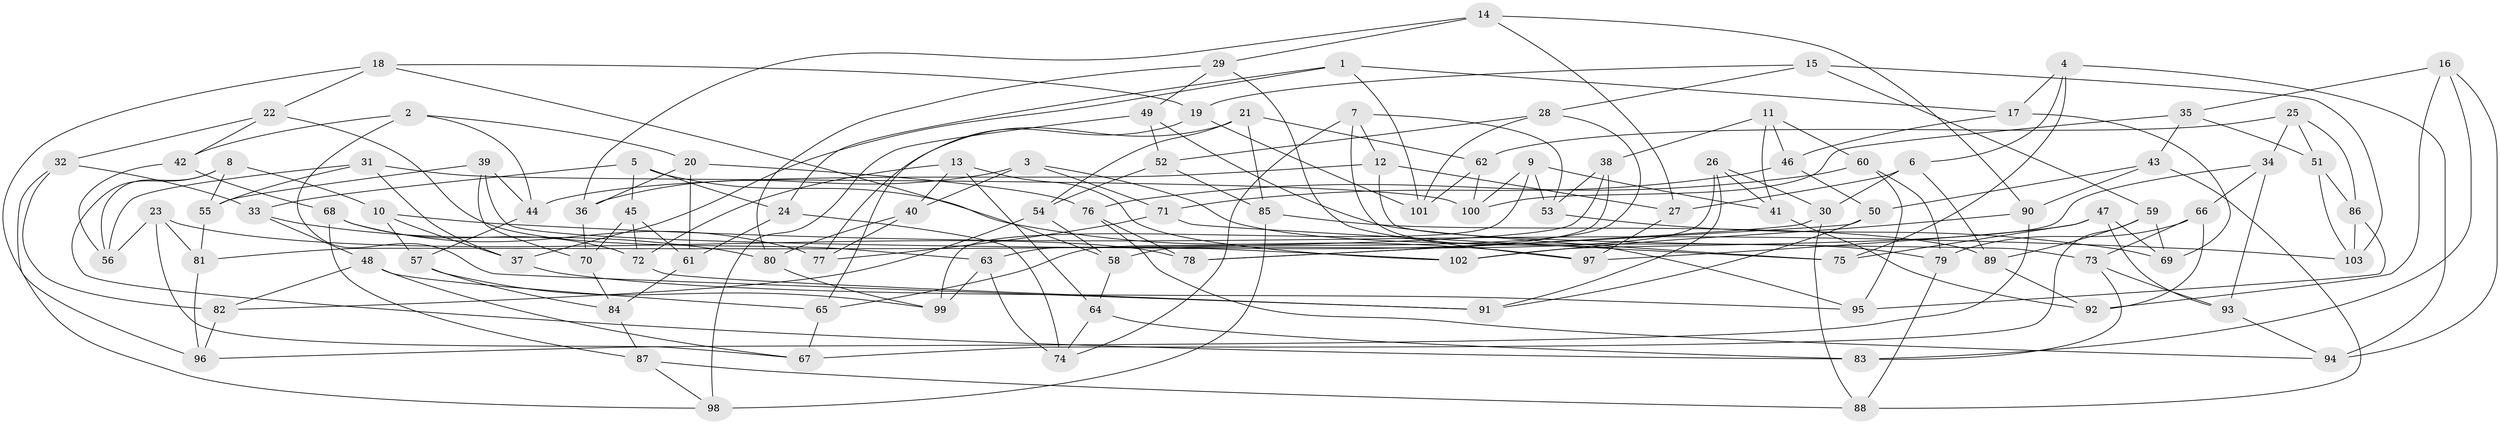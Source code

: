// coarse degree distribution, {7: 0.3939393939393939, 4: 0.09090909090909091, 5: 0.12121212121212122, 6: 0.18181818181818182, 8: 0.18181818181818182, 3: 0.030303030303030304}
// Generated by graph-tools (version 1.1) at 2025/38/03/04/25 23:38:17]
// undirected, 103 vertices, 206 edges
graph export_dot {
  node [color=gray90,style=filled];
  1;
  2;
  3;
  4;
  5;
  6;
  7;
  8;
  9;
  10;
  11;
  12;
  13;
  14;
  15;
  16;
  17;
  18;
  19;
  20;
  21;
  22;
  23;
  24;
  25;
  26;
  27;
  28;
  29;
  30;
  31;
  32;
  33;
  34;
  35;
  36;
  37;
  38;
  39;
  40;
  41;
  42;
  43;
  44;
  45;
  46;
  47;
  48;
  49;
  50;
  51;
  52;
  53;
  54;
  55;
  56;
  57;
  58;
  59;
  60;
  61;
  62;
  63;
  64;
  65;
  66;
  67;
  68;
  69;
  70;
  71;
  72;
  73;
  74;
  75;
  76;
  77;
  78;
  79;
  80;
  81;
  82;
  83;
  84;
  85;
  86;
  87;
  88;
  89;
  90;
  91;
  92;
  93;
  94;
  95;
  96;
  97;
  98;
  99;
  100;
  101;
  102;
  103;
  1 -- 37;
  1 -- 17;
  1 -- 101;
  1 -- 24;
  2 -- 42;
  2 -- 91;
  2 -- 44;
  2 -- 20;
  3 -- 36;
  3 -- 40;
  3 -- 71;
  3 -- 79;
  4 -- 94;
  4 -- 6;
  4 -- 17;
  4 -- 75;
  5 -- 33;
  5 -- 97;
  5 -- 24;
  5 -- 45;
  6 -- 89;
  6 -- 30;
  6 -- 27;
  7 -- 53;
  7 -- 95;
  7 -- 74;
  7 -- 12;
  8 -- 10;
  8 -- 56;
  8 -- 83;
  8 -- 55;
  9 -- 53;
  9 -- 99;
  9 -- 100;
  9 -- 41;
  10 -- 103;
  10 -- 37;
  10 -- 57;
  11 -- 60;
  11 -- 46;
  11 -- 38;
  11 -- 41;
  12 -- 73;
  12 -- 27;
  12 -- 44;
  13 -- 64;
  13 -- 40;
  13 -- 72;
  13 -- 102;
  14 -- 36;
  14 -- 27;
  14 -- 29;
  14 -- 90;
  15 -- 103;
  15 -- 28;
  15 -- 59;
  15 -- 19;
  16 -- 94;
  16 -- 92;
  16 -- 35;
  16 -- 83;
  17 -- 46;
  17 -- 69;
  18 -- 58;
  18 -- 22;
  18 -- 19;
  18 -- 96;
  19 -- 65;
  19 -- 101;
  20 -- 36;
  20 -- 61;
  20 -- 76;
  21 -- 54;
  21 -- 77;
  21 -- 62;
  21 -- 85;
  22 -- 32;
  22 -- 63;
  22 -- 42;
  23 -- 56;
  23 -- 81;
  23 -- 78;
  23 -- 67;
  24 -- 61;
  24 -- 74;
  25 -- 34;
  25 -- 86;
  25 -- 51;
  25 -- 62;
  26 -- 30;
  26 -- 58;
  26 -- 91;
  26 -- 41;
  27 -- 97;
  28 -- 52;
  28 -- 101;
  28 -- 65;
  29 -- 97;
  29 -- 49;
  29 -- 80;
  30 -- 88;
  30 -- 78;
  31 -- 100;
  31 -- 56;
  31 -- 55;
  31 -- 37;
  32 -- 82;
  32 -- 33;
  32 -- 98;
  33 -- 48;
  33 -- 80;
  34 -- 102;
  34 -- 66;
  34 -- 93;
  35 -- 43;
  35 -- 100;
  35 -- 51;
  36 -- 70;
  37 -- 95;
  38 -- 53;
  38 -- 81;
  38 -- 63;
  39 -- 55;
  39 -- 70;
  39 -- 102;
  39 -- 44;
  40 -- 80;
  40 -- 77;
  41 -- 92;
  42 -- 56;
  42 -- 68;
  43 -- 88;
  43 -- 50;
  43 -- 90;
  44 -- 57;
  45 -- 72;
  45 -- 70;
  45 -- 61;
  46 -- 50;
  46 -- 71;
  47 -- 75;
  47 -- 69;
  47 -- 93;
  47 -- 97;
  48 -- 65;
  48 -- 82;
  48 -- 67;
  49 -- 98;
  49 -- 52;
  49 -- 75;
  50 -- 78;
  50 -- 91;
  51 -- 86;
  51 -- 103;
  52 -- 54;
  52 -- 85;
  53 -- 69;
  54 -- 82;
  54 -- 58;
  55 -- 81;
  57 -- 99;
  57 -- 84;
  58 -- 64;
  59 -- 89;
  59 -- 67;
  59 -- 69;
  60 -- 95;
  60 -- 79;
  60 -- 76;
  61 -- 84;
  62 -- 100;
  62 -- 101;
  63 -- 74;
  63 -- 99;
  64 -- 74;
  64 -- 83;
  65 -- 67;
  66 -- 92;
  66 -- 79;
  66 -- 73;
  68 -- 87;
  68 -- 72;
  68 -- 77;
  70 -- 84;
  71 -- 77;
  71 -- 75;
  72 -- 91;
  73 -- 93;
  73 -- 83;
  76 -- 78;
  76 -- 94;
  79 -- 88;
  80 -- 99;
  81 -- 96;
  82 -- 96;
  84 -- 87;
  85 -- 98;
  85 -- 89;
  86 -- 103;
  86 -- 95;
  87 -- 98;
  87 -- 88;
  89 -- 92;
  90 -- 96;
  90 -- 102;
  93 -- 94;
}
